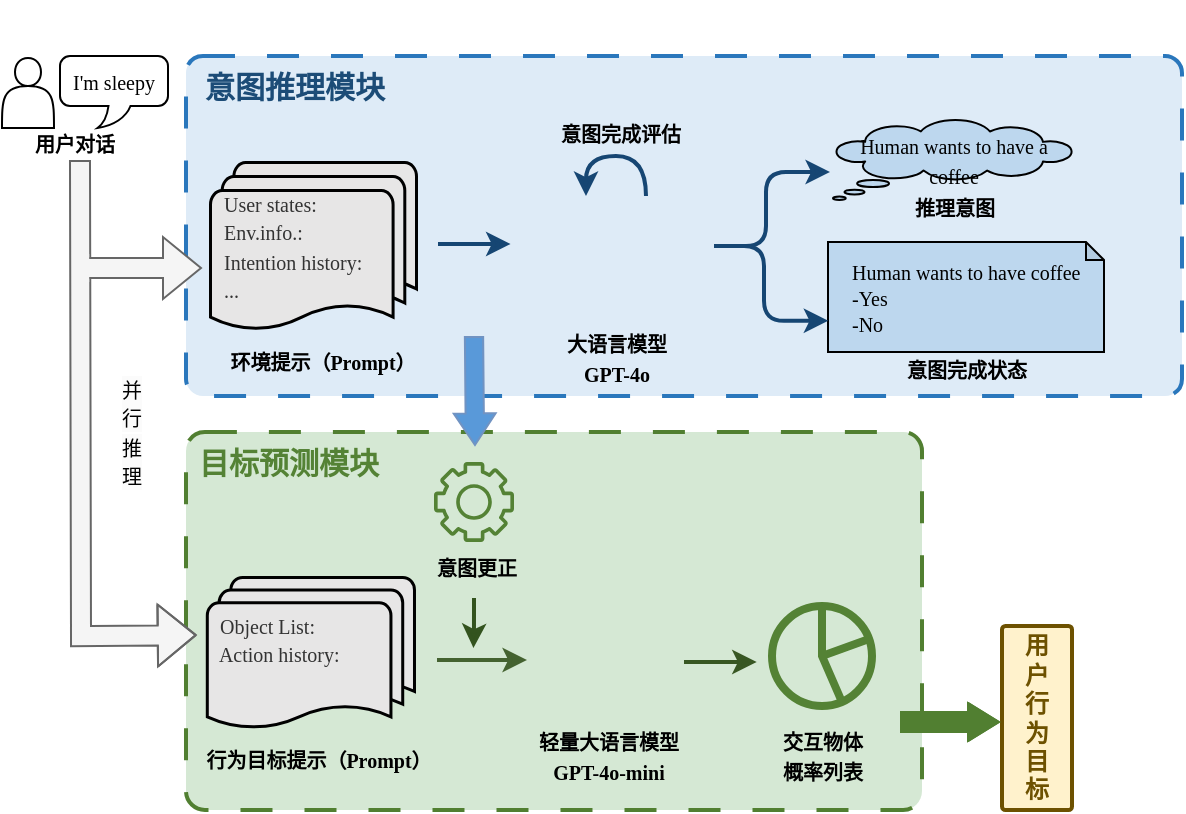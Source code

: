 <mxfile version="26.2.12">
  <diagram name="第 1 页" id="GWn87meAoaP8PtY5U3S1">
    <mxGraphModel dx="1207" dy="820" grid="1" gridSize="10" guides="1" tooltips="1" connect="1" arrows="1" fold="1" page="1" pageScale="1" pageWidth="827" pageHeight="1169" math="0" shadow="0">
      <root>
        <mxCell id="0" />
        <mxCell id="1" parent="0" />
        <mxCell id="xP_yPdAVMFIrfx9YmtCY-2" value="" style="rounded=1;arcSize=5;whiteSpace=wrap;html=1;fillColor=#d5e8d4;strokeColor=light-dark(#517f31, #446e2c);strokeWidth=2;dashed=1;dashPattern=8 8;movable=1;resizable=1;rotatable=1;deletable=1;editable=1;locked=0;connectable=1;" vertex="1" parent="1">
          <mxGeometry x="242" y="408" width="368" height="189" as="geometry" />
        </mxCell>
        <mxCell id="xP_yPdAVMFIrfx9YmtCY-3" value="" style="rounded=1;arcSize=5;whiteSpace=wrap;html=1;fillColor=light-dark(#deebf7, #1d293b);strokeColor=light-dark(#2a77bc, #5c79a3);strokeWidth=2;dashed=1;dashPattern=8 8;movable=1;resizable=1;rotatable=1;deletable=1;editable=1;locked=0;connectable=1;" vertex="1" parent="1">
          <mxGeometry x="242" y="220" width="498" height="170" as="geometry" />
        </mxCell>
        <mxCell id="xP_yPdAVMFIrfx9YmtCY-4" style="edgeStyle=orthogonalEdgeStyle;rounded=1;orthogonalLoop=1;jettySize=auto;html=1;fillColor=#1ba1e2;strokeColor=light-dark(#164673, #51afe7);curved=0;textShadow=1;strokeWidth=2;movable=1;resizable=1;rotatable=1;deletable=1;editable=1;locked=0;connectable=1;" edge="1" parent="1">
          <mxGeometry relative="1" as="geometry">
            <mxPoint x="368" y="314" as="sourcePoint" />
            <mxPoint x="404.27" y="314" as="targetPoint" />
          </mxGeometry>
        </mxCell>
        <mxCell id="xP_yPdAVMFIrfx9YmtCY-5" value="" style="group;strokeWidth=24;movable=1;resizable=1;rotatable=1;deletable=1;editable=1;locked=0;connectable=1;" vertex="1" connectable="0" parent="1">
          <mxGeometry x="256" y="475.16" width="117.005" height="109.684" as="geometry" />
        </mxCell>
        <mxCell id="xP_yPdAVMFIrfx9YmtCY-6" value="&lt;span style=&quot;color: rgba(0, 0, 0, 0); font-family: monospace; font-size: 0px; text-align: start;&quot;&gt;%3CmxGraphModel%3E%3Croot%3E%3CmxCell%20id%3D%220%22%2F%3E%3CmxCell%20id%3D%221%22%20parent%3D%220%22%2F%3E%3CmxCell%20id%3D%222%22%20value%3D%22%26lt%3Bb%26gt%3BEnv.%20Prompt%26lt%3B%2Fb%26gt%3B%22%20style%3D%22text%3Bhtml%3D1%3Balign%3Dcenter%3BverticalAlign%3Dmiddle%3Bresizable%3D0%3Bpoints%3D%5B%5D%3Bautosize%3D1%3BstrokeColor%3Dnone%3BfillColor%3Dnone%3B%22%20vertex%3D%221%22%20parent%3D%221%22%3E%3CmxGeometry%20x%3D%22235%22%20y%3D%22265%22%20width%3D%2290%22%20height%3D%2230%22%20as%3D%22geometry%22%2F%3E%3C%2FmxCell%3E%3C%2Froot%3E%3C%2FmxGraphModel%3E&lt;/span&gt;" style="text;html=1;align=center;verticalAlign=middle;resizable=1;points=[];autosize=1;strokeColor=none;fillColor=none;fontStyle=4;movable=1;rotatable=1;deletable=1;editable=1;locked=0;connectable=1;" vertex="1" parent="xP_yPdAVMFIrfx9YmtCY-5">
          <mxGeometry x="32.435" y="70.991" width="20" height="30" as="geometry" />
        </mxCell>
        <mxCell id="xP_yPdAVMFIrfx9YmtCY-7" value="&lt;b&gt;&lt;font style=&quot;font-size: 10px;&quot; face=&quot;Times New Roman&quot;&gt;行为目标提示（Prompt）&lt;/font&gt;&lt;/b&gt;" style="text;html=1;align=center;verticalAlign=middle;resizable=1;points=[];autosize=1;strokeColor=none;fillColor=none;movable=1;rotatable=1;deletable=1;editable=1;locked=0;connectable=1;" vertex="1" parent="xP_yPdAVMFIrfx9YmtCY-5">
          <mxGeometry x="-13.995" y="83.684" width="131" height="26" as="geometry" />
        </mxCell>
        <mxCell id="xP_yPdAVMFIrfx9YmtCY-8" value="&lt;div style=&quot;color: rgb(51, 51, 51);&quot;&gt;&lt;span style=&quot;background-color: transparent; color: light-dark(rgb(51, 51, 51), rgb(193, 193, 193));&quot;&gt;&lt;font style=&quot;font-size: 10px;&quot; face=&quot;Times New Roman&quot;&gt;&amp;nbsp; Object List:&lt;/font&gt;&lt;/span&gt;&lt;/div&gt;&lt;div style=&quot;color: rgb(51, 51, 51);&quot;&gt;&lt;font style=&quot;font-size: 10px;&quot; face=&quot;Times New Roman&quot;&gt;&amp;nbsp; Action history:&lt;/font&gt;&lt;/div&gt;&lt;div style=&quot;color: rgb(51, 51, 51);&quot;&gt;&lt;font style=&quot;font-size: 10px;&quot; face=&quot;Times New Roman&quot;&gt;&amp;nbsp;&amp;nbsp;&lt;/font&gt;&lt;/div&gt;" style="strokeWidth=1.5;html=1;shape=mxgraph.flowchart.multi-document;whiteSpace=wrap;align=left;fillColor=light-dark(#e7e6e6, #ededed);movable=1;resizable=1;rotatable=1;deletable=1;editable=1;locked=0;connectable=1;" vertex="1" parent="xP_yPdAVMFIrfx9YmtCY-5">
          <mxGeometry x="-3.6" y="5.282" width="103.597" height="76.402" as="geometry" />
        </mxCell>
        <mxCell id="xP_yPdAVMFIrfx9YmtCY-9" value="" style="group;align=left;movable=1;resizable=1;rotatable=1;deletable=1;editable=1;locked=0;connectable=1;" vertex="1" connectable="0" parent="1">
          <mxGeometry x="259" y="253" width="111.27" height="138" as="geometry" />
        </mxCell>
        <mxCell id="xP_yPdAVMFIrfx9YmtCY-10" value="&lt;b&gt;&lt;font style=&quot;font-size: 10px;&quot; face=&quot;Times New Roman&quot;&gt;环境提示（Prompt）&lt;/font&gt;&lt;/b&gt;" style="text;html=1;align=center;verticalAlign=middle;resizable=1;points=[];autosize=1;strokeColor=none;fillColor=none;movable=1;rotatable=1;deletable=1;editable=1;locked=0;connectable=1;" vertex="1" parent="xP_yPdAVMFIrfx9YmtCY-9">
          <mxGeometry x="-4.817" y="106.593" width="111" height="26" as="geometry" />
        </mxCell>
        <mxCell id="xP_yPdAVMFIrfx9YmtCY-11" value="&lt;div style=&quot;color: rgb(51, 51, 51);&quot;&gt;&lt;span style=&quot;background-color: transparent; color: light-dark(rgb(51, 51, 51), rgb(193, 193, 193));&quot;&gt;&lt;font style=&quot;font-size: 10px;&quot; face=&quot;Times New Roman&quot;&gt;&amp;nbsp; User states:&lt;/font&gt;&lt;/span&gt;&lt;/div&gt;&lt;div style=&quot;color: rgb(51, 51, 51);&quot;&gt;&lt;span style=&quot;background-color: transparent; color: light-dark(rgb(51, 51, 51), rgb(193, 193, 193));&quot;&gt;&lt;font style=&quot;font-size: 10px;&quot; face=&quot;Times New Roman&quot;&gt;&amp;nbsp; Env.info.:&lt;/font&gt;&lt;/span&gt;&lt;/div&gt;&lt;div style=&quot;color: rgb(51, 51, 51);&quot;&gt;&lt;font style=&quot;font-size: 10px;&quot; face=&quot;Times New Roman&quot;&gt;&amp;nbsp; Intention history:&lt;/font&gt;&lt;/div&gt;&lt;div style=&quot;color: rgb(51, 51, 51);&quot;&gt;&lt;font style=&quot;font-size: 10px;&quot; face=&quot;Times New Roman&quot;&gt;&amp;nbsp; ...&lt;/font&gt;&lt;/div&gt;" style="strokeWidth=1.5;html=1;shape=mxgraph.flowchart.multi-document;whiteSpace=wrap;align=left;fillColor=light-dark(#e7e6e6, #ededed);movable=1;resizable=1;rotatable=1;deletable=1;editable=1;locked=0;connectable=1;" vertex="1" parent="xP_yPdAVMFIrfx9YmtCY-9">
          <mxGeometry x="-5" y="20" width="103" height="84.69" as="geometry" />
        </mxCell>
        <mxCell id="xP_yPdAVMFIrfx9YmtCY-12" value="" style="group;fontStyle=4;movable=1;resizable=1;rotatable=1;deletable=1;editable=1;locked=0;connectable=1;" vertex="1" connectable="0" parent="1">
          <mxGeometry x="408" y="255" width="149" height="165" as="geometry" />
        </mxCell>
        <mxCell id="xP_yPdAVMFIrfx9YmtCY-13" value="" style="group;fontStyle=0;strokeWidth=1;movable=1;resizable=1;rotatable=1;deletable=1;editable=1;locked=0;connectable=1;" vertex="1" connectable="0" parent="xP_yPdAVMFIrfx9YmtCY-12">
          <mxGeometry width="149" height="165" as="geometry" />
        </mxCell>
        <mxCell id="xP_yPdAVMFIrfx9YmtCY-14" value="&lt;font style=&quot;font-size: 10px;&quot;&gt;&lt;font style=&quot;&quot; face=&quot;Times New Roman&quot;&gt;&lt;b style=&quot;&quot;&gt;大语言模型&lt;/b&gt;&lt;/font&gt;&lt;br&gt;&lt;/font&gt;&lt;div&gt;&lt;b&gt;&lt;font style=&quot;font-size: 10px;&quot; face=&quot;Times New Roman&quot;&gt;GPT-4o&lt;/font&gt;&lt;/b&gt;&lt;/div&gt;" style="text;html=1;align=center;verticalAlign=middle;resizable=1;points=[];autosize=1;strokeColor=none;fillColor=none;movable=1;rotatable=1;deletable=1;editable=1;locked=0;connectable=1;" vertex="1" parent="xP_yPdAVMFIrfx9YmtCY-13">
          <mxGeometry x="15" y="95" width="68" height="41" as="geometry" />
        </mxCell>
        <mxCell id="xP_yPdAVMFIrfx9YmtCY-15" style="edgeStyle=orthogonalEdgeStyle;rounded=1;orthogonalLoop=1;jettySize=auto;html=1;fillColor=#1ba1e2;strokeColor=light-dark(#164673, #51afe7);curved=0;entryX=0.001;entryY=0.716;entryDx=0;entryDy=0;entryPerimeter=0;strokeWidth=2;movable=1;resizable=1;rotatable=1;deletable=1;editable=1;locked=0;connectable=1;" edge="1" parent="xP_yPdAVMFIrfx9YmtCY-13">
          <mxGeometry relative="1" as="geometry">
            <mxPoint x="99" y="60" as="sourcePoint" />
            <mxPoint x="156" y="23" as="targetPoint" />
            <Array as="points">
              <mxPoint x="124" y="60" />
              <mxPoint x="124" y="23" />
            </Array>
          </mxGeometry>
        </mxCell>
        <mxCell id="xP_yPdAVMFIrfx9YmtCY-16" value="" style="curved=1;endArrow=classic;html=1;rounded=0;strokeWidth=2;strokeColor=light-dark(#164673, #ededed);movable=1;resizable=1;rotatable=1;deletable=1;editable=1;locked=0;connectable=1;" edge="1" parent="xP_yPdAVMFIrfx9YmtCY-13">
          <mxGeometry width="50" height="50" relative="1" as="geometry">
            <mxPoint x="64" y="35" as="sourcePoint" />
            <mxPoint x="34" y="35" as="targetPoint" />
            <Array as="points">
              <mxPoint x="64" y="15" />
              <mxPoint x="34" y="15" />
            </Array>
          </mxGeometry>
        </mxCell>
        <mxCell id="xP_yPdAVMFIrfx9YmtCY-17" value="&lt;font style=&quot;font-size: 15px;&quot; face=&quot;Times New Roman&quot;&gt;意图推理模块&lt;/font&gt;" style="text;html=1;align=center;verticalAlign=middle;resizable=1;points=[];autosize=1;strokeColor=none;fillColor=none;fontColor=light-dark(#1c4c77, #a1cdf9);fontStyle=1;movable=1;rotatable=1;deletable=1;editable=1;locked=0;connectable=1;" vertex="1" parent="1">
          <mxGeometry x="242" y="220" width="108" height="30" as="geometry" />
        </mxCell>
        <mxCell id="xP_yPdAVMFIrfx9YmtCY-18" value="&lt;font face=&quot;Times New Roman&quot;&gt;&lt;span style=&quot;font-size: 15px;&quot;&gt;目标预测模块&lt;/span&gt;&lt;/font&gt;" style="text;html=1;align=center;verticalAlign=middle;resizable=1;points=[];autosize=1;strokeColor=none;fillColor=none;fontColor=light-dark(#548235, #69c195);fontStyle=1;movable=1;rotatable=1;deletable=1;editable=1;locked=0;connectable=1;" vertex="1" parent="1">
          <mxGeometry x="239" y="408" width="108" height="30" as="geometry" />
        </mxCell>
        <mxCell id="xP_yPdAVMFIrfx9YmtCY-19" value="" style="shape=flexArrow;endArrow=classic;html=1;rounded=0;fillColor=light-dark(#5999d9, #2566a8);strokeColor=light-dark(#7193c2, #ededed);width=9.143;endSize=4.931;endWidth=10.776;movable=1;resizable=1;rotatable=1;deletable=1;editable=1;locked=0;connectable=1;" edge="1" parent="1">
          <mxGeometry width="50" height="50" relative="1" as="geometry">
            <mxPoint x="386" y="360" as="sourcePoint" />
            <mxPoint x="386.497" y="415.001" as="targetPoint" />
          </mxGeometry>
        </mxCell>
        <mxCell id="xP_yPdAVMFIrfx9YmtCY-20" value="&lt;span style=&quot;color: rgb(0, 0, 0); font-style: normal; font-variant-ligatures: normal; font-variant-caps: normal; font-weight: 400; letter-spacing: normal; orphans: 2; text-align: center; text-indent: 0px; text-transform: none; widows: 2; word-spacing: 0px; -webkit-text-stroke-width: 0px; white-space: nowrap; background-color: rgb(251, 251, 251); text-decoration-thickness: initial; text-decoration-style: initial; text-decoration-color: initial; float: none; display: inline !important;&quot;&gt;&lt;font style=&quot;font-size: 10px;&quot; face=&quot;Times New Roman&quot;&gt;并&lt;/font&gt;&lt;/span&gt;&lt;div&gt;&lt;span style=&quot;color: rgb(0, 0, 0); font-style: normal; font-variant-ligatures: normal; font-variant-caps: normal; font-weight: 400; letter-spacing: normal; orphans: 2; text-align: center; text-indent: 0px; text-transform: none; widows: 2; word-spacing: 0px; -webkit-text-stroke-width: 0px; white-space: nowrap; background-color: rgb(251, 251, 251); text-decoration-thickness: initial; text-decoration-style: initial; text-decoration-color: initial; float: none; display: inline !important;&quot;&gt;&lt;font style=&quot;font-size: 10px;&quot; face=&quot;Times New Roman&quot;&gt;行&lt;/font&gt;&lt;/span&gt;&lt;/div&gt;&lt;div&gt;&lt;span style=&quot;color: rgb(0, 0, 0); font-style: normal; font-variant-ligatures: normal; font-variant-caps: normal; font-weight: 400; letter-spacing: normal; orphans: 2; text-align: center; text-indent: 0px; text-transform: none; widows: 2; word-spacing: 0px; -webkit-text-stroke-width: 0px; white-space: nowrap; background-color: rgb(251, 251, 251); text-decoration-thickness: initial; text-decoration-style: initial; text-decoration-color: initial; float: none; display: inline !important;&quot;&gt;&lt;font style=&quot;font-size: 10px;&quot; face=&quot;Times New Roman&quot;&gt;推&lt;/font&gt;&lt;/span&gt;&lt;/div&gt;&lt;div&gt;&lt;span style=&quot;color: rgb(0, 0, 0); font-style: normal; font-variant-ligatures: normal; font-variant-caps: normal; font-weight: 400; letter-spacing: normal; orphans: 2; text-align: center; text-indent: 0px; text-transform: none; widows: 2; word-spacing: 0px; -webkit-text-stroke-width: 0px; white-space: nowrap; background-color: rgb(251, 251, 251); text-decoration-thickness: initial; text-decoration-style: initial; text-decoration-color: initial; float: none; display: inline !important;&quot;&gt;&lt;font style=&quot;font-size: 10px;&quot; face=&quot;Times New Roman&quot;&gt;理&lt;/font&gt;&lt;/span&gt;&lt;/div&gt;" style="text;whiteSpace=wrap;html=1;movable=1;resizable=1;rotatable=1;deletable=1;editable=1;locked=0;connectable=1;" vertex="1" parent="1">
          <mxGeometry x="208" y="373" width="120" height="40" as="geometry" />
        </mxCell>
        <mxCell id="xP_yPdAVMFIrfx9YmtCY-21" value="" style="shape=image;html=1;verticalAlign=top;verticalLabelPosition=bottom;labelBackgroundColor=#ffffff;imageAspect=0;aspect=fixed;image=https://cdn0.iconfinder.com/data/icons/phosphor-light-vol-1/256/brain-light-128.png;imageBackground=none;imageBorder=none;movable=1;resizable=1;rotatable=1;deletable=1;editable=1;locked=0;connectable=1;" vertex="1" parent="1">
          <mxGeometry x="423" y="285" width="67" height="67" as="geometry" />
        </mxCell>
        <mxCell id="xP_yPdAVMFIrfx9YmtCY-22" value="&lt;div style=&quot;text-align: center; line-height: 100%;&quot;&gt;&lt;span style=&quot;background-color: transparent; color: light-dark(rgb(0, 0, 0), rgb(255, 255, 255)); font-family: &amp;quot;Times New Roman&amp;quot;;&quot;&gt;&lt;font style=&quot;font-size: 10px;&quot;&gt;&amp;nbsp; &amp;nbsp; &lt;/font&gt;&lt;/span&gt;&lt;span style=&quot;background-color: transparent; color: light-dark(rgb(0, 0, 0), rgb(255, 255, 255)); font-family: &amp;quot;Times New Roman&amp;quot;; font-size: 10px;&quot;&gt;Human wants to have coffee&lt;/span&gt;&lt;/div&gt;&lt;div style=&quot;line-height: 100%;&quot;&gt;&lt;font style=&quot;font-size: 10px;&quot;&gt;&lt;span style=&quot;font-family: &amp;quot;Times New Roman&amp;quot;; background-color: transparent; color: light-dark(rgb(0, 0, 0), rgb(255, 255, 255));&quot;&gt;&amp;nbsp; &amp;nbsp; -Yes&lt;/span&gt;&lt;/font&gt;&lt;/div&gt;&lt;div style=&quot;line-height: 100%;&quot;&gt;&lt;font face=&quot;Times New Roman&quot;&gt;&lt;span style=&quot;font-size: 10px;&quot;&gt;&amp;nbsp; &amp;nbsp; -No&lt;/span&gt;&lt;/font&gt;&lt;/div&gt;" style="shape=note;whiteSpace=wrap;html=1;backgroundOutline=1;darkOpacity=0.05;align=left;size=9;fillColor=light-dark(#bdd7ee, #ededed);movable=1;resizable=1;rotatable=1;deletable=1;editable=1;locked=0;connectable=1;" vertex="1" parent="1">
          <mxGeometry x="563" y="313" width="138" height="55" as="geometry" />
        </mxCell>
        <mxCell id="xP_yPdAVMFIrfx9YmtCY-23" style="edgeStyle=orthogonalEdgeStyle;rounded=1;orthogonalLoop=1;jettySize=auto;html=1;fillColor=#1ba1e2;strokeColor=light-dark(#164673, #51afe7);curved=0;entryX=0.001;entryY=0.716;entryDx=0;entryDy=0;entryPerimeter=0;strokeWidth=2;movable=1;resizable=1;rotatable=1;deletable=1;editable=1;locked=0;connectable=1;" edge="1" parent="1" target="xP_yPdAVMFIrfx9YmtCY-22">
          <mxGeometry relative="1" as="geometry">
            <mxPoint x="506" y="315" as="sourcePoint" />
            <mxPoint x="577" y="263" as="targetPoint" />
            <Array as="points">
              <mxPoint x="531" y="315" />
              <mxPoint x="531" y="352" />
            </Array>
          </mxGeometry>
        </mxCell>
        <mxCell id="xP_yPdAVMFIrfx9YmtCY-24" value="" style="group;movable=1;resizable=1;rotatable=1;deletable=1;editable=1;locked=0;connectable=1;" vertex="1" connectable="0" parent="1">
          <mxGeometry x="509.997" y="495" width="100" height="93.0" as="geometry" />
        </mxCell>
        <mxCell id="xP_yPdAVMFIrfx9YmtCY-25" value="" style="html=1;verticalLabelPosition=bottom;align=center;labelBackgroundColor=#ffffff;verticalAlign=top;strokeWidth=4;strokeColor=light-dark(#548235, #32a0ff);shadow=0;dashed=0;shape=mxgraph.ios7.icons.pie_chart;fillColor=light-dark(#d5e8d4, #ededed);fontStyle=0;movable=1;resizable=1;rotatable=1;deletable=1;editable=1;locked=0;connectable=1;" vertex="1" parent="xP_yPdAVMFIrfx9YmtCY-24">
          <mxGeometry x="25.003" width="50" height="50" as="geometry" />
        </mxCell>
        <mxCell id="xP_yPdAVMFIrfx9YmtCY-26" value="&lt;b&gt;&lt;font style=&quot;font-size: 10px;&quot; face=&quot;Times New Roman&quot;&gt;交互物体&lt;/font&gt;&lt;/b&gt;&lt;div&gt;&lt;b&gt;&lt;font style=&quot;font-size: 10px;&quot; face=&quot;Times New Roman&quot;&gt;概率列表&lt;/font&gt;&lt;/b&gt;&lt;/div&gt;" style="text;html=1;align=center;verticalAlign=middle;resizable=1;points=[];autosize=1;strokeColor=none;fillColor=none;fontStyle=0;movable=1;rotatable=1;deletable=1;editable=1;locked=0;connectable=1;" vertex="1" parent="xP_yPdAVMFIrfx9YmtCY-24">
          <mxGeometry x="21" y="54.5" width="58" height="41" as="geometry" />
        </mxCell>
        <mxCell id="xP_yPdAVMFIrfx9YmtCY-28" value="&lt;font style=&quot;color: light-dark(rgb(109, 81, 0), rgb(237, 237, 237));&quot;&gt;&lt;b style=&quot;&quot;&gt;用&lt;/b&gt;&lt;/font&gt;&lt;div&gt;&lt;font style=&quot;color: light-dark(rgb(109, 81, 0), rgb(237, 237, 237));&quot;&gt;&lt;b&gt;户&lt;/b&gt;&lt;/font&gt;&lt;/div&gt;&lt;div&gt;&lt;font style=&quot;color: light-dark(rgb(109, 81, 0), rgb(237, 237, 237));&quot;&gt;&lt;b&gt;行&lt;/b&gt;&lt;/font&gt;&lt;/div&gt;&lt;div&gt;&lt;font style=&quot;color: light-dark(rgb(109, 81, 0), rgb(237, 237, 237));&quot;&gt;&lt;b&gt;为&lt;/b&gt;&lt;/font&gt;&lt;/div&gt;&lt;div&gt;&lt;font style=&quot;color: light-dark(rgb(109, 81, 0), rgb(237, 237, 237));&quot;&gt;&lt;b&gt;目&lt;/b&gt;&lt;/font&gt;&lt;/div&gt;&lt;div&gt;&lt;font style=&quot;color: light-dark(rgb(109, 81, 0), rgb(237, 237, 237));&quot;&gt;&lt;b style=&quot;&quot;&gt;标&lt;/b&gt;&lt;/font&gt;&lt;/div&gt;" style="rounded=1;arcSize=5;whiteSpace=wrap;html=1;fillColor=#fff2cc;strokeColor=light-dark(#6D5100,#000000);strokeWidth=2;align=center;verticalAlign=middle;fontFamily=Helvetica;fontSize=12;fontColor=default;movable=1;resizable=1;rotatable=1;deletable=1;editable=1;locked=0;connectable=1;" vertex="1" parent="1">
          <mxGeometry x="650" y="505" width="35" height="92" as="geometry" />
        </mxCell>
        <mxCell id="xP_yPdAVMFIrfx9YmtCY-30" value="" style="shape=flexArrow;endArrow=classic;html=1;rounded=0;fillColor=light-dark(#517f31, #2566a8);strokeColor=light-dark(#517f31, #ededed);endWidth=8.046;endSize=4.834;movable=1;resizable=1;rotatable=1;deletable=1;editable=1;locked=0;connectable=1;" edge="1" parent="1">
          <mxGeometry width="50" height="50" relative="1" as="geometry">
            <mxPoint x="599" y="553" as="sourcePoint" />
            <mxPoint x="649" y="553" as="targetPoint" />
            <Array as="points">
              <mxPoint x="609" y="553" />
            </Array>
          </mxGeometry>
        </mxCell>
        <mxCell id="xP_yPdAVMFIrfx9YmtCY-33" value="" style="group;movable=1;resizable=1;rotatable=1;deletable=1;editable=1;locked=0;connectable=1;" vertex="1" connectable="0" parent="1">
          <mxGeometry x="410.1" y="469.32" width="108.9" height="121.37" as="geometry" />
        </mxCell>
        <mxCell id="xP_yPdAVMFIrfx9YmtCY-34" value="" style="group;movable=1;resizable=1;rotatable=1;deletable=1;editable=1;locked=0;connectable=1;" vertex="1" connectable="0" parent="xP_yPdAVMFIrfx9YmtCY-33">
          <mxGeometry width="108.9" height="121.37" as="geometry" />
        </mxCell>
        <mxCell id="xP_yPdAVMFIrfx9YmtCY-35" value="" style="group;fontStyle=0;strokeWidth=2;movable=1;resizable=1;rotatable=1;deletable=1;editable=1;locked=0;connectable=1;" vertex="1" connectable="0" parent="xP_yPdAVMFIrfx9YmtCY-34">
          <mxGeometry width="108.9" height="121.37" as="geometry" />
        </mxCell>
        <mxCell id="xP_yPdAVMFIrfx9YmtCY-36" value="&lt;b&gt;&lt;font style=&quot;font-size: 10px;&quot; face=&quot;Times New Roman&quot;&gt;轻量大语言模型&lt;/font&gt;&lt;/b&gt;&lt;div&gt;&lt;b&gt;&lt;font style=&quot;font-size: 10px;&quot; face=&quot;Times New Roman&quot;&gt;GPT-4o-mini&lt;/font&gt;&lt;/b&gt;&lt;/div&gt;" style="text;html=1;align=center;verticalAlign=middle;resizable=1;points=[];autosize=1;strokeColor=none;fillColor=none;movable=1;rotatable=1;deletable=1;editable=1;locked=0;connectable=1;" vertex="1" parent="xP_yPdAVMFIrfx9YmtCY-35">
          <mxGeometry x="-0.63" y="80.37" width="88" height="41" as="geometry" />
        </mxCell>
        <mxCell id="xP_yPdAVMFIrfx9YmtCY-37" style="edgeStyle=orthogonalEdgeStyle;rounded=1;orthogonalLoop=1;jettySize=auto;html=1;fillColor=#1ba1e2;strokeColor=light-dark(#385723, #28ab6a);curved=0;strokeWidth=2;movable=1;resizable=1;rotatable=1;deletable=1;editable=1;locked=0;connectable=1;" edge="1" parent="xP_yPdAVMFIrfx9YmtCY-35">
          <mxGeometry relative="1" as="geometry">
            <mxPoint x="80.9" y="53.71" as="sourcePoint" />
            <mxPoint x="116.9" y="53.71" as="targetPoint" />
            <Array as="points">
              <mxPoint x="117.27" y="53.92" />
              <mxPoint x="117.27" y="53.92" />
            </Array>
          </mxGeometry>
        </mxCell>
        <mxCell id="xP_yPdAVMFIrfx9YmtCY-38" value="" style="shape=image;html=1;verticalAlign=top;verticalLabelPosition=bottom;labelBackgroundColor=#ffffff;imageAspect=0;aspect=fixed;image=https://cdn0.iconfinder.com/data/icons/phosphor-light-vol-1/256/brain-light-128.png;imageBackground=none;imageBorder=none;movable=1;resizable=1;rotatable=1;deletable=1;editable=1;locked=0;connectable=1;" vertex="1" parent="xP_yPdAVMFIrfx9YmtCY-33">
          <mxGeometry x="10" y="17.37" width="67.06" height="67.06" as="geometry" />
        </mxCell>
        <mxCell id="xP_yPdAVMFIrfx9YmtCY-39" style="edgeStyle=orthogonalEdgeStyle;rounded=1;orthogonalLoop=1;jettySize=auto;html=1;fillColor=#1ba1e2;strokeColor=light-dark(#446230, #28ab6a);curved=0;strokeWidth=2;movable=1;resizable=1;rotatable=1;deletable=1;editable=1;locked=0;connectable=1;" edge="1" parent="1">
          <mxGeometry relative="1" as="geometry">
            <mxPoint x="367.5" y="522" as="sourcePoint" />
            <mxPoint x="412.5" y="522" as="targetPoint" />
          </mxGeometry>
        </mxCell>
        <mxCell id="xP_yPdAVMFIrfx9YmtCY-44" value="" style="group;movable=1;resizable=1;rotatable=1;deletable=1;editable=1;locked=0;connectable=1;" vertex="1" connectable="0" parent="1">
          <mxGeometry x="560.5" y="192" width="135" height="130" as="geometry" />
        </mxCell>
        <mxCell id="xP_yPdAVMFIrfx9YmtCY-45" value="" style="group;movable=1;resizable=1;rotatable=1;deletable=1;editable=1;locked=0;connectable=1;" vertex="1" connectable="0" parent="xP_yPdAVMFIrfx9YmtCY-44">
          <mxGeometry y="60" width="130" height="60" as="geometry" />
        </mxCell>
        <mxCell id="xP_yPdAVMFIrfx9YmtCY-46" value="&lt;font style=&quot;font-size: 10px;&quot; face=&quot;Times New Roman&quot;&gt;Human wants to have a coffee&lt;/font&gt;" style="whiteSpace=wrap;html=1;shape=mxgraph.basic.cloud_callout;strokeColor=light-dark(#000000,#319EFF);fillColor=light-dark(#bdd7ee, #1e4a76);movable=1;resizable=1;rotatable=1;deletable=1;editable=1;locked=0;connectable=1;" vertex="1" parent="xP_yPdAVMFIrfx9YmtCY-45">
          <mxGeometry x="5" width="120" height="40.0" as="geometry" />
        </mxCell>
        <mxCell id="xP_yPdAVMFIrfx9YmtCY-47" value="&lt;font style=&quot;font-size: 10px;&quot; face=&quot;Times New Roman&quot;&gt;&lt;b style=&quot;&quot;&gt;推理意图&lt;/b&gt;&lt;/font&gt;" style="text;html=1;align=center;verticalAlign=middle;resizable=1;points=[];autosize=1;strokeColor=none;fillColor=none;movable=1;rotatable=1;deletable=1;editable=1;locked=0;connectable=1;" vertex="1" parent="xP_yPdAVMFIrfx9YmtCY-45">
          <mxGeometry x="36" y="31" width="58" height="26" as="geometry" />
        </mxCell>
        <mxCell id="xP_yPdAVMFIrfx9YmtCY-48" value="" style="group;movable=1;resizable=1;rotatable=1;deletable=1;editable=1;locked=0;connectable=1;" vertex="1" connectable="0" parent="1">
          <mxGeometry x="315" y="423" width="150" height="78" as="geometry" />
        </mxCell>
        <mxCell id="xP_yPdAVMFIrfx9YmtCY-49" value="" style="sketch=0;outlineConnect=0;fontColor=light-dark(#548235, #69c195);gradientColor=none;fillColor=light-dark(#548235, #6fc76f);strokeColor=none;dashed=0;verticalLabelPosition=bottom;verticalAlign=top;align=center;html=1;fontSize=12;fontStyle=0;aspect=fixed;pointerEvents=1;shape=mxgraph.aws4.gear;strokeWidth=2;movable=1;resizable=1;rotatable=1;deletable=1;editable=1;locked=0;connectable=1;" vertex="1" parent="xP_yPdAVMFIrfx9YmtCY-48">
          <mxGeometry x="51" width="40" height="40" as="geometry" />
        </mxCell>
        <mxCell id="xP_yPdAVMFIrfx9YmtCY-50" style="edgeStyle=orthogonalEdgeStyle;rounded=1;orthogonalLoop=1;jettySize=auto;html=1;fillColor=#1ba1e2;strokeColor=light-dark(#33531e, #28ab6a);curved=0;horizontal=1;strokeWidth=2;movable=1;resizable=1;rotatable=1;deletable=1;editable=1;locked=0;connectable=1;" edge="1" parent="xP_yPdAVMFIrfx9YmtCY-48">
          <mxGeometry relative="1" as="geometry">
            <mxPoint x="71" y="68" as="sourcePoint" />
            <mxPoint x="70.71" y="93" as="targetPoint" />
            <Array as="points">
              <mxPoint x="70.71" y="83" />
              <mxPoint x="70.71" y="83" />
            </Array>
          </mxGeometry>
        </mxCell>
        <mxCell id="xP_yPdAVMFIrfx9YmtCY-51" value="&lt;font face=&quot;Times New Roman&quot;&gt;&lt;b&gt;意图更正&lt;/b&gt;&lt;/font&gt;" style="text;html=1;align=center;verticalAlign=middle;resizable=1;points=[];autosize=1;strokeColor=none;fillColor=none;fontSize=10;movable=1;rotatable=1;deletable=1;editable=1;locked=0;connectable=1;" vertex="1" parent="1">
          <mxGeometry x="358" y="464" width="58" height="24" as="geometry" />
        </mxCell>
        <mxCell id="xP_yPdAVMFIrfx9YmtCY-52" value="" style="shape=actor;whiteSpace=wrap;html=1;strokeWidth=1;movable=1;resizable=1;rotatable=1;deletable=1;editable=1;locked=0;connectable=1;" vertex="1" parent="1">
          <mxGeometry x="150" y="221" width="26" height="35" as="geometry" />
        </mxCell>
        <mxCell id="xP_yPdAVMFIrfx9YmtCY-53" value="&lt;font style=&quot;font-size: 10px;&quot; face=&quot;Times New Roman&quot;&gt;I&#39;m sleepy&lt;/font&gt;" style="whiteSpace=wrap;html=1;shape=mxgraph.basic.roundRectCallout;dx=29.74;dy=11;size=5;boundedLbl=1;strokeWidth=1;movable=1;resizable=1;rotatable=1;deletable=1;editable=1;locked=0;connectable=1;" vertex="1" parent="1">
          <mxGeometry x="179" y="220" width="54" height="36" as="geometry" />
        </mxCell>
        <mxCell id="xP_yPdAVMFIrfx9YmtCY-54" value="&lt;font style=&quot;font-size: 10px;&quot;&gt;&lt;b&gt;用户对话&lt;/b&gt;&lt;/font&gt;" style="text;html=1;align=center;verticalAlign=middle;resizable=1;points=[];autosize=1;strokeColor=none;fillColor=none;movable=1;rotatable=1;deletable=1;editable=1;locked=0;connectable=1;" vertex="1" parent="1">
          <mxGeometry x="157" y="251" width="58" height="26" as="geometry" />
        </mxCell>
        <mxCell id="xP_yPdAVMFIrfx9YmtCY-55" value="&lt;b&gt;&lt;font style=&quot;font-size: 10px;&quot; face=&quot;Times New Roman&quot;&gt;意图完成评估&lt;/font&gt;&lt;/b&gt;" style="text;html=1;align=center;verticalAlign=middle;resizable=1;points=[];autosize=1;strokeColor=none;fillColor=none;movable=1;rotatable=1;deletable=1;editable=1;locked=0;connectable=1;" vertex="1" parent="1">
          <mxGeometry x="420.1" y="246.03" width="78" height="26" as="geometry" />
        </mxCell>
        <mxCell id="xP_yPdAVMFIrfx9YmtCY-56" value="&lt;b&gt;&lt;font style=&quot;font-size: 10px;&quot; face=&quot;Times New Roman&quot;&gt;意图完成状态&lt;/font&gt;&lt;/b&gt;" style="text;html=1;align=center;verticalAlign=middle;resizable=1;points=[];autosize=1;strokeColor=none;fillColor=none;movable=1;rotatable=1;deletable=1;editable=1;locked=0;connectable=1;" vertex="1" parent="1">
          <mxGeometry x="593" y="364" width="78" height="26" as="geometry" />
        </mxCell>
        <mxCell id="xP_yPdAVMFIrfx9YmtCY-60" value="" style="shape=flexArrow;endArrow=none;html=1;rounded=0;exitX=0.497;exitY=0.93;exitDx=0;exitDy=0;exitPerimeter=0;entryX=0.006;entryY=0.554;entryDx=0;entryDy=0;entryPerimeter=0;fillColor=#f5f5f5;strokeColor=#666666;edgeStyle=orthogonalEdgeStyle;startArrow=block;startFill=0;movable=1;resizable=1;rotatable=1;deletable=1;editable=1;locked=0;connectable=1;" edge="1" parent="1">
          <mxGeometry width="50" height="50" relative="1" as="geometry">
            <mxPoint x="247.378" y="509.556" as="sourcePoint" />
            <mxPoint x="188.996" y="272.03" as="targetPoint" />
          </mxGeometry>
        </mxCell>
        <mxCell id="xP_yPdAVMFIrfx9YmtCY-61" value="" style="shape=flexArrow;endArrow=classic;html=1;rounded=0;fillColor=#f5f5f5;strokeColor=#666666;movable=1;resizable=1;rotatable=1;deletable=1;editable=1;locked=0;connectable=1;" edge="1" parent="1">
          <mxGeometry width="50" height="50" relative="1" as="geometry">
            <mxPoint x="190" y="326" as="sourcePoint" />
            <mxPoint x="250" y="326" as="targetPoint" />
          </mxGeometry>
        </mxCell>
        <mxCell id="xP_yPdAVMFIrfx9YmtCY-62" value="" style="rounded=0;whiteSpace=wrap;html=1;fillColor=#f5f5f5;fontColor=#333333;strokeColor=none;movable=1;resizable=1;rotatable=1;deletable=1;editable=1;locked=0;connectable=1;" vertex="1" parent="1">
          <mxGeometry x="189" y="319" width="4.6" height="14" as="geometry" />
        </mxCell>
      </root>
    </mxGraphModel>
  </diagram>
</mxfile>
